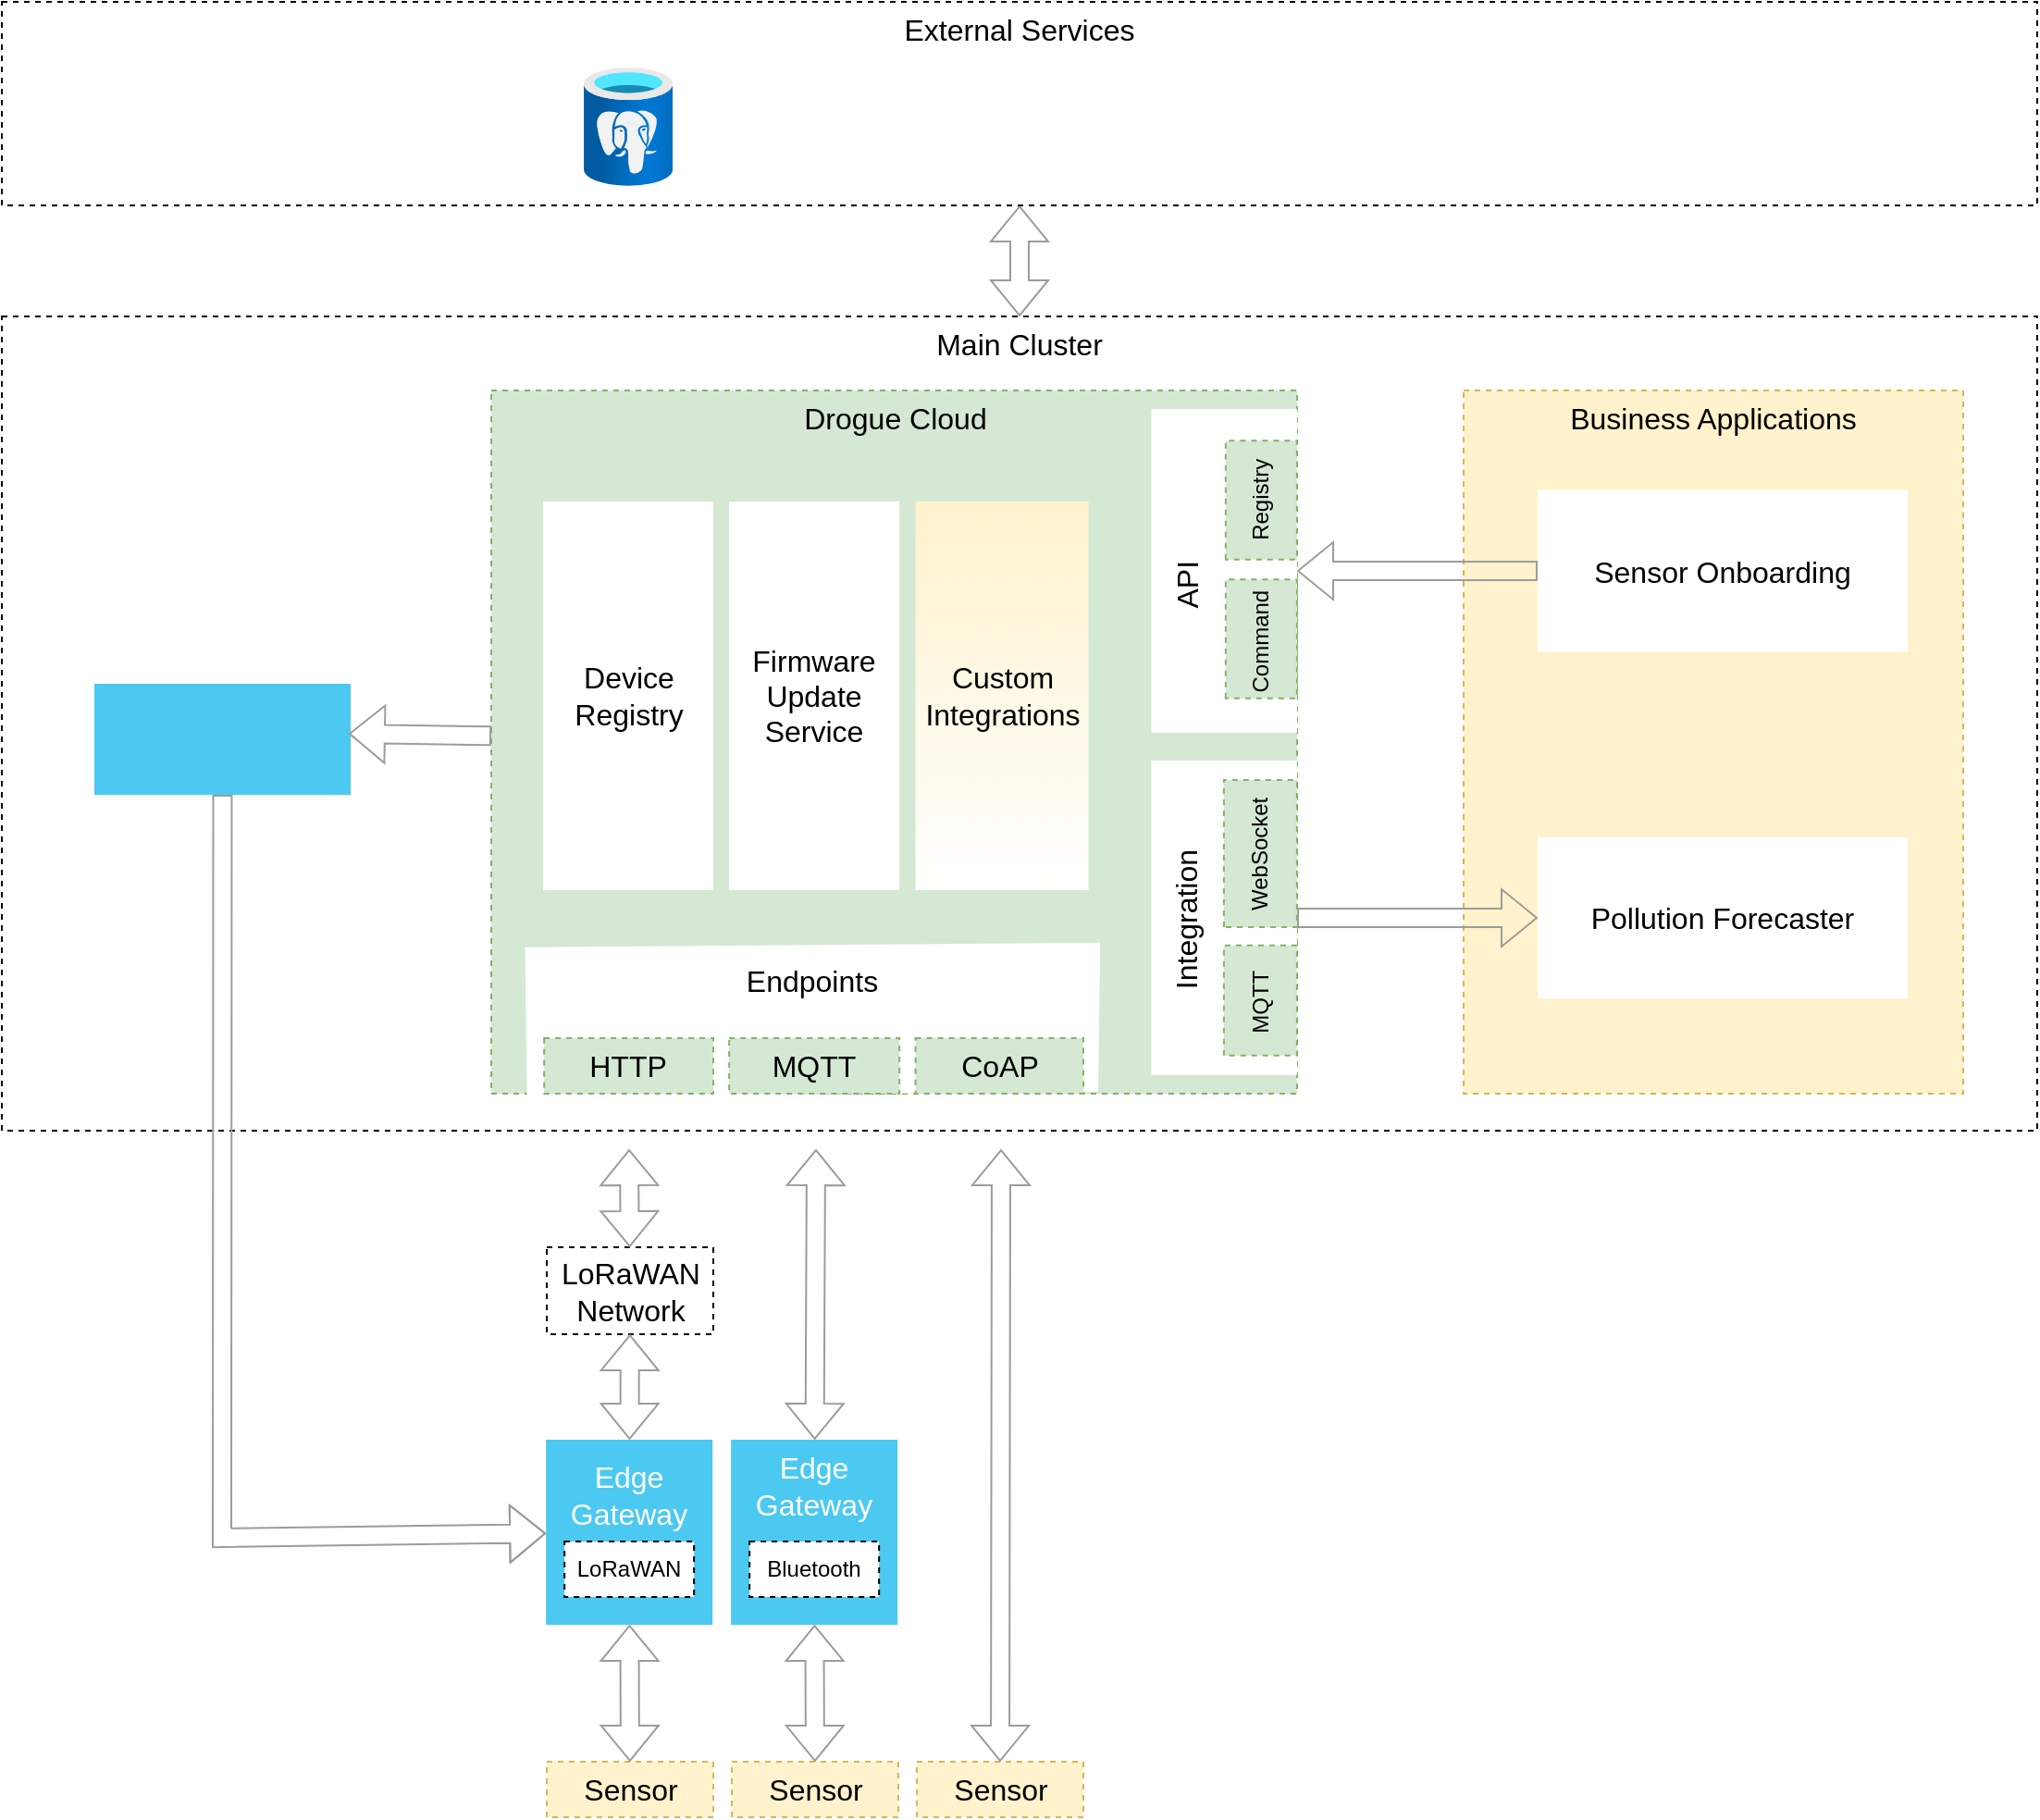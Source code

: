 <mxfile version="19.0.3" type="device"><diagram id="zLCrLmL0G2oJllgfM6gm" name="Page-1"><mxGraphModel dx="2946" dy="1761" grid="1" gridSize="10" guides="1" tooltips="1" connect="1" arrows="1" fold="1" page="1" pageScale="1" pageWidth="1169" pageHeight="827" math="0" shadow="0"><root><mxCell id="0"/><mxCell id="1" parent="0"/><mxCell id="Rjf6nTPsjC8l5y6n1XhY-1" value="" style="rounded=0;whiteSpace=wrap;html=1;dashed=1;fontSize=16;sketch=0;" parent="1" vertex="1"><mxGeometry y="170" width="1100" height="440" as="geometry"/></mxCell><mxCell id="EuZVwitDiOrm9Fp8CSOZ-58" value="" style="rounded=0;whiteSpace=wrap;html=1;dashed=1;fontSize=16;fillColor=#fff2cc;strokeColor=#d6b656;sketch=0;" parent="1" vertex="1"><mxGeometry x="790" y="210" width="270" height="380" as="geometry"/></mxCell><mxCell id="Rjf6nTPsjC8l5y6n1XhY-5" value="" style="rounded=0;whiteSpace=wrap;html=1;dashed=1;fontSize=16;fillColor=#d5e8d4;strokeColor=#82b366;sketch=0;shadow=0;glass=0;" parent="1" vertex="1"><mxGeometry x="264.5" y="210" width="435.5" height="380" as="geometry"/></mxCell><mxCell id="Rjf6nTPsjC8l5y6n1XhY-58" value="" style="shape=flexArrow;endArrow=classic;startArrow=classic;html=1;rounded=0;strokeWidth=1;fontSize=16;sketch=0;strokeColor=#9C9C9C;" parent="1" source="Rjf6nTPsjC8l5y6n1XhY-1" target="Rjf6nTPsjC8l5y6n1XhY-44" edge="1"><mxGeometry width="100" height="100" relative="1" as="geometry"><mxPoint x="370" y="200" as="sourcePoint"/><mxPoint x="370" y="130" as="targetPoint"/></mxGeometry></mxCell><mxCell id="Rjf6nTPsjC8l5y6n1XhY-65" value="" style="rounded=0;whiteSpace=wrap;html=1;dashed=1;fillColor=#4cc9f0;strokeColor=none;fontSize=16;" parent="1" vertex="1"><mxGeometry x="394.08" y="777" width="90" height="100" as="geometry"/></mxCell><mxCell id="Rjf6nTPsjC8l5y6n1XhY-66" value="Edge Gateway" style="text;html=1;strokeColor=none;fillColor=none;align=center;verticalAlign=middle;whiteSpace=wrap;rounded=0;dashed=1;fontColor=#FFFFFF;fontSize=16;" parent="1" vertex="1"><mxGeometry x="394.08" y="777" width="90" height="50" as="geometry"/></mxCell><mxCell id="Rjf6nTPsjC8l5y6n1XhY-67" value="Bluetooth" style="rounded=0;whiteSpace=wrap;html=1;dashed=1;fontSize=12;" parent="1" vertex="1"><mxGeometry x="404.08" y="832" width="70" height="30" as="geometry"/></mxCell><mxCell id="Rjf6nTPsjC8l5y6n1XhY-68" value="" style="rounded=0;whiteSpace=wrap;html=1;dashed=1;fillColor=#4cc9f0;strokeColor=none;fontSize=16;" parent="1" vertex="1"><mxGeometry x="294.08" y="777" width="90" height="100" as="geometry"/></mxCell><mxCell id="Rjf6nTPsjC8l5y6n1XhY-69" value="Edge Gateway" style="text;html=1;strokeColor=none;fillColor=none;align=center;verticalAlign=middle;whiteSpace=wrap;rounded=0;dashed=1;fontColor=#FFFFFF;fontSize=16;" parent="1" vertex="1"><mxGeometry x="294.08" y="787" width="90" height="40" as="geometry"/></mxCell><mxCell id="Rjf6nTPsjC8l5y6n1XhY-70" value="LoRaWAN" style="rounded=0;whiteSpace=wrap;html=1;dashed=1;fontSize=12;" parent="1" vertex="1"><mxGeometry x="304.08" y="832" width="70" height="30" as="geometry"/></mxCell><mxCell id="Rjf6nTPsjC8l5y6n1XhY-71" value="LoRaWAN Network" style="rounded=0;whiteSpace=wrap;html=1;dashed=1;fontSize=16;" parent="1" vertex="1"><mxGeometry x="294.5" y="673" width="90" height="47" as="geometry"/></mxCell><mxCell id="Rjf6nTPsjC8l5y6n1XhY-78" value="Sensor" style="rounded=0;whiteSpace=wrap;html=1;dashed=1;fillColor=#fff2cc;strokeColor=#d6b656;fontSize=16;" parent="1" vertex="1"><mxGeometry x="494.5" y="951" width="90" height="30" as="geometry"/></mxCell><mxCell id="Rjf6nTPsjC8l5y6n1XhY-82" value="Sensor" style="rounded=0;whiteSpace=wrap;html=1;dashed=1;fillColor=#fff2cc;strokeColor=#d6b656;fontSize=16;" parent="1" vertex="1"><mxGeometry x="394.5" y="951" width="90" height="30" as="geometry"/></mxCell><mxCell id="Rjf6nTPsjC8l5y6n1XhY-83" value="Sensor" style="rounded=0;whiteSpace=wrap;html=1;dashed=1;fillColor=#fff2cc;strokeColor=#d6b656;fontSize=16;" parent="1" vertex="1"><mxGeometry x="294.5" y="951" width="90" height="30" as="geometry"/></mxCell><mxCell id="Rjf6nTPsjC8l5y6n1XhY-18" value="" style="rounded=0;whiteSpace=wrap;html=1;dashed=1;fontSize=16;strokeColor=none;sketch=1;" parent="1" vertex="1"><mxGeometry x="282.5" y="510" width="310" height="80" as="geometry"/></mxCell><mxCell id="Rjf6nTPsjC8l5y6n1XhY-44" value="" style="rounded=0;whiteSpace=wrap;html=1;dashed=1;fontSize=16;" parent="1" vertex="1"><mxGeometry x="-3.553e-14" width="1100" height="110" as="geometry"/></mxCell><mxCell id="Rjf6nTPsjC8l5y6n1XhY-2" value="Main Cluster" style="text;html=1;strokeColor=none;fillColor=none;align=center;verticalAlign=middle;whiteSpace=wrap;rounded=0;fontSize=16;" parent="1" vertex="1"><mxGeometry y="170" width="1100" height="30" as="geometry"/></mxCell><mxCell id="Rjf6nTPsjC8l5y6n1XhY-4" value="" style="shape=image;imageAspect=0;aspect=fixed;verticalLabelPosition=bottom;verticalAlign=top;dashed=1;image=https://upload.wikimedia.org/wikipedia/commons/thumb/3/39/Kubernetes_logo_without_workmark.svg/1200px-Kubernetes_logo_without_workmark.svg.png;fontSize=16;" parent="1" vertex="1"><mxGeometry x="10" y="180" width="72.08" height="70" as="geometry"/></mxCell><mxCell id="Rjf6nTPsjC8l5y6n1XhY-11" value="HTTP" style="rounded=0;whiteSpace=wrap;html=1;dashed=1;fillColor=#d5e8d4;strokeColor=#82b366;fontSize=16;" parent="1" vertex="1"><mxGeometry x="293.08" y="560" width="91.42" height="30" as="geometry"/></mxCell><mxCell id="Rjf6nTPsjC8l5y6n1XhY-14" value="&lt;span style=&quot;font-size: 16px;&quot;&gt;MQTT&lt;/span&gt;" style="rounded=0;whiteSpace=wrap;html=1;dashed=1;fillColor=#d5e8d4;strokeColor=#82b366;fontSize=16;" parent="1" vertex="1"><mxGeometry x="393.08" y="560" width="92" height="30" as="geometry"/></mxCell><mxCell id="Rjf6nTPsjC8l5y6n1XhY-19" value="Endpoints" style="text;html=1;strokeColor=none;fillColor=none;align=center;verticalAlign=middle;whiteSpace=wrap;rounded=0;fontSize=16;" parent="1" vertex="1"><mxGeometry x="282.5" y="518.64" width="310" height="20" as="geometry"/></mxCell><mxCell id="Rjf6nTPsjC8l5y6n1XhY-45" value="External Services" style="text;html=1;strokeColor=none;fillColor=none;align=center;verticalAlign=middle;whiteSpace=wrap;rounded=0;fontSize=16;" parent="1" vertex="1"><mxGeometry width="1100" height="30" as="geometry"/></mxCell><mxCell id="Rjf6nTPsjC8l5y6n1XhY-57" value="Drogue Cloud" style="text;html=1;strokeColor=none;fillColor=none;align=center;verticalAlign=middle;whiteSpace=wrap;rounded=0;dashed=1;fontSize=16;" parent="1" vertex="1"><mxGeometry x="265.29" y="210" width="435.5" height="30" as="geometry"/></mxCell><mxCell id="Rjf6nTPsjC8l5y6n1XhY-10" value="Device Registry" style="rounded=0;whiteSpace=wrap;html=1;dashed=1;fillColor=default;strokeColor=none;fontSize=16;" parent="1" vertex="1"><mxGeometry x="292.5" y="270" width="92" height="210" as="geometry"/></mxCell><mxCell id="Rjf6nTPsjC8l5y6n1XhY-63" value="CoAP" style="rounded=0;whiteSpace=wrap;html=1;dashed=1;fillColor=#d5e8d4;strokeColor=#82b366;fontSize=16;sketch=0;" parent="1" vertex="1"><mxGeometry x="493.79" y="560" width="90.71" height="30" as="geometry"/></mxCell><mxCell id="EuZVwitDiOrm9Fp8CSOZ-9" value="" style="rounded=0;whiteSpace=wrap;html=1;dashed=1;fontSize=16;strokeColor=none;gradientColor=none;fillColor=default;" parent="1" vertex="1"><mxGeometry x="621.21" y="410" width="78.79" height="170" as="geometry"/></mxCell><mxCell id="EuZVwitDiOrm9Fp8CSOZ-10" value="MQTT" style="rounded=0;whiteSpace=wrap;html=1;dashed=1;fillColor=#d5e8d4;strokeColor=#82b366;rotation=-90;fontSize=12;" parent="1" vertex="1"><mxGeometry x="650.45" y="519.92" width="59.47" height="39.49" as="geometry"/></mxCell><mxCell id="EuZVwitDiOrm9Fp8CSOZ-12" value="Integration" style="text;html=1;strokeColor=none;fillColor=none;align=center;verticalAlign=middle;whiteSpace=wrap;rounded=0;rotation=-90;fontSize=16;" parent="1" vertex="1"><mxGeometry x="555.36" y="485.4" width="170.04" height="20" as="geometry"/></mxCell><mxCell id="EuZVwitDiOrm9Fp8CSOZ-13" value="" style="rounded=0;whiteSpace=wrap;html=1;dashed=1;fontSize=16;strokeColor=none;" parent="1" vertex="1"><mxGeometry x="621.21" y="220" width="78.79" height="175" as="geometry"/></mxCell><mxCell id="EuZVwitDiOrm9Fp8CSOZ-15" value="Command&amp;nbsp;" style="rounded=0;whiteSpace=wrap;html=1;dashed=1;fillColor=#d5e8d4;strokeColor=#82b366;rotation=-90;fontSize=12;" parent="1" vertex="1"><mxGeometry x="648.55" y="325" width="64.24" height="38.5" as="geometry"/></mxCell><mxCell id="EuZVwitDiOrm9Fp8CSOZ-22" value="API" style="text;html=1;strokeColor=none;fillColor=none;align=center;verticalAlign=middle;whiteSpace=wrap;rounded=0;rotation=-90;fontSize=16;" parent="1" vertex="1"><mxGeometry x="562.66" y="305" width="155.42" height="20" as="geometry"/></mxCell><mxCell id="EuZVwitDiOrm9Fp8CSOZ-24" value="Custom Integrations" style="rounded=0;whiteSpace=wrap;html=1;dashed=1;fillColor=#fff2cc;strokeColor=none;fontSize=16;gradientColor=#ffffff;" parent="1" vertex="1"><mxGeometry x="493.79" y="270" width="93.5" height="210" as="geometry"/></mxCell><mxCell id="EuZVwitDiOrm9Fp8CSOZ-37" value="" style="group;fontSize=16;" parent="1" vertex="1" connectable="0"><mxGeometry x="50" y="368.5" width="138.5" height="60" as="geometry"/></mxCell><mxCell id="EuZVwitDiOrm9Fp8CSOZ-33" value="" style="shape=image;imageAspect=0;aspect=fixed;verticalLabelPosition=bottom;verticalAlign=top;image=https://project-flotta.io/assets/images/flotta-logo.png;fontColor=default;fontSize=16;" parent="EuZVwitDiOrm9Fp8CSOZ-37" vertex="1"><mxGeometry x="24.38" y="6.0" as="geometry"/></mxCell><mxCell id="EuZVwitDiOrm9Fp8CSOZ-35" value="" style="rounded=0;whiteSpace=wrap;html=1;fillColor=#4cc9f0;fontColor=default;strokeColor=none;fontSize=16;" parent="EuZVwitDiOrm9Fp8CSOZ-37" vertex="1"><mxGeometry width="138.5" height="60" as="geometry"/></mxCell><mxCell id="EuZVwitDiOrm9Fp8CSOZ-36" value="" style="shape=image;imageAspect=0;aspect=fixed;verticalLabelPosition=bottom;verticalAlign=top;image=https://project-flotta.io/assets/images/flotta-logo.png;fontColor=default;fontSize=16;" parent="EuZVwitDiOrm9Fp8CSOZ-37" vertex="1"><mxGeometry x="1.037" width="136.425" height="51.873" as="geometry"/></mxCell><mxCell id="EuZVwitDiOrm9Fp8CSOZ-38" value="" style="shape=image;imageAspect=0;aspect=fixed;verticalLabelPosition=bottom;verticalAlign=top;fontColor=#FFFFFF;fillColor=#4cc9f0;image=https://www.drogue.io/rodney.svg;fontSize=16;" parent="1" vertex="1"><mxGeometry x="270" y="220" width="40" height="40" as="geometry"/></mxCell><mxCell id="EuZVwitDiOrm9Fp8CSOZ-49" value="Pollution Forecaster" style="rounded=0;whiteSpace=wrap;html=1;dashed=1;fillColor=default;strokeColor=none;fontSize=16;" parent="1" vertex="1"><mxGeometry x="830" y="451.36" width="200" height="87.28" as="geometry"/></mxCell><mxCell id="EuZVwitDiOrm9Fp8CSOZ-54" value="Sensor Onboarding" style="rounded=0;whiteSpace=wrap;html=1;dashed=1;fillColor=default;strokeColor=none;fontSize=16;" parent="1" vertex="1"><mxGeometry x="830" y="263.75" width="200" height="87.5" as="geometry"/></mxCell><mxCell id="EuZVwitDiOrm9Fp8CSOZ-56" value="" style="shape=flexArrow;endArrow=none;startArrow=classic;html=1;rounded=0;strokeWidth=1;endFill=0;fontSize=16;strokeColor=#9C9C9C;" parent="1" source="EuZVwitDiOrm9Fp8CSOZ-13" target="EuZVwitDiOrm9Fp8CSOZ-54" edge="1"><mxGeometry width="100" height="100" relative="1" as="geometry"><mxPoint x="910" y="560" as="sourcePoint"/><mxPoint x="696.623" y="560" as="targetPoint"/></mxGeometry></mxCell><mxCell id="EuZVwitDiOrm9Fp8CSOZ-59" value="Business Applications" style="text;html=1;strokeColor=none;fillColor=none;align=center;verticalAlign=middle;whiteSpace=wrap;rounded=0;dashed=1;fontSize=16;" parent="1" vertex="1"><mxGeometry x="790" y="210" width="270" height="30" as="geometry"/></mxCell><mxCell id="EuZVwitDiOrm9Fp8CSOZ-61" value="" style="shape=flexArrow;endArrow=none;startArrow=classic;html=1;rounded=0;strokeWidth=1;endFill=0;fontSize=16;strokeColor=#9C9C9C;" parent="1" source="EuZVwitDiOrm9Fp8CSOZ-49" target="EuZVwitDiOrm9Fp8CSOZ-9" edge="1"><mxGeometry width="100" height="100" relative="1" as="geometry"><mxPoint x="830" y="545.128" as="sourcePoint"/><mxPoint x="696.62" y="495.517" as="targetPoint"/></mxGeometry></mxCell><mxCell id="8-_eiVb7XhVVwEaq4Ga6-4" value="" style="shape=flexArrow;endArrow=classic;startArrow=classic;html=1;rounded=0;strokeWidth=1;fontSize=16;shadow=0;sketch=0;strokeColor=#9C9C9C;" parent="1" source="Rjf6nTPsjC8l5y6n1XhY-78" edge="1"><mxGeometry width="100" height="100" relative="1" as="geometry"><mxPoint x="540" y="901" as="sourcePoint"/><mxPoint x="540" y="620" as="targetPoint"/></mxGeometry></mxCell><mxCell id="8-_eiVb7XhVVwEaq4Ga6-5" value="" style="shape=flexArrow;endArrow=classic;startArrow=classic;html=1;rounded=0;strokeWidth=1;fontSize=16;strokeColor=#9C9C9C;" parent="1" source="Rjf6nTPsjC8l5y6n1XhY-65" edge="1"><mxGeometry width="100" height="100" relative="1" as="geometry"><mxPoint x="439" y="761" as="sourcePoint"/><mxPoint x="440" y="620" as="targetPoint"/></mxGeometry></mxCell><mxCell id="8-_eiVb7XhVVwEaq4Ga6-6" value="" style="shape=flexArrow;endArrow=classic;startArrow=classic;html=1;rounded=0;strokeWidth=1;fontSize=16;strokeColor=#9C9C9C;" parent="1" source="Rjf6nTPsjC8l5y6n1XhY-82" target="Rjf6nTPsjC8l5y6n1XhY-65" edge="1"><mxGeometry width="100" height="100" relative="1" as="geometry"><mxPoint x="438.96" y="981" as="sourcePoint"/><mxPoint x="438.58" y="881" as="targetPoint"/></mxGeometry></mxCell><mxCell id="8-_eiVb7XhVVwEaq4Ga6-7" value="" style="shape=flexArrow;endArrow=classic;startArrow=classic;html=1;rounded=0;strokeWidth=1;fontSize=16;strokeColor=#9C9C9C;" parent="1" source="Rjf6nTPsjC8l5y6n1XhY-83" target="Rjf6nTPsjC8l5y6n1XhY-68" edge="1"><mxGeometry width="100" height="100" relative="1" as="geometry"><mxPoint x="340" y="941" as="sourcePoint"/><mxPoint x="338.0" y="881" as="targetPoint"/></mxGeometry></mxCell><mxCell id="8-_eiVb7XhVVwEaq4Ga6-10" value="" style="shape=flexArrow;endArrow=classic;startArrow=classic;html=1;rounded=0;strokeWidth=1;fontSize=16;strokeColor=#9C9C9C;" parent="1" source="Rjf6nTPsjC8l5y6n1XhY-68" target="Rjf6nTPsjC8l5y6n1XhY-71" edge="1"><mxGeometry width="100" height="100" relative="1" as="geometry"><mxPoint x="449.341" y="787" as="sourcePoint"/><mxPoint x="450" y="661" as="targetPoint"/></mxGeometry></mxCell><mxCell id="8-_eiVb7XhVVwEaq4Ga6-11" value="" style="shape=flexArrow;endArrow=classic;startArrow=classic;html=1;rounded=0;strokeWidth=1;fontSize=16;strokeColor=#9C9C9C;" parent="1" source="Rjf6nTPsjC8l5y6n1XhY-71" edge="1"><mxGeometry width="100" height="100" relative="1" as="geometry"><mxPoint x="338.997" y="634" as="sourcePoint"/><mxPoint x="339" y="620" as="targetPoint"/></mxGeometry></mxCell><mxCell id="8-_eiVb7XhVVwEaq4Ga6-12" value="Firmware Update Service" style="rounded=0;whiteSpace=wrap;html=1;dashed=1;fillColor=default;strokeColor=none;fontSize=16;" parent="1" vertex="1"><mxGeometry x="393.08" y="270" width="92" height="210" as="geometry"/></mxCell><mxCell id="8-_eiVb7XhVVwEaq4Ga6-13" value="" style="shape=flexArrow;endArrow=classic;startArrow=none;html=1;rounded=0;strokeWidth=1;fontSize=16;startFill=0;strokeColor=#9C9C9C;" parent="1" source="Rjf6nTPsjC8l5y6n1XhY-5" target="EuZVwitDiOrm9Fp8CSOZ-36" edge="1"><mxGeometry width="100" height="100" relative="1" as="geometry"><mxPoint x="118.752" y="687" as="sourcePoint"/><mxPoint x="119.45" y="530" as="targetPoint"/></mxGeometry></mxCell><mxCell id="8-_eiVb7XhVVwEaq4Ga6-17" value="" style="shape=flexArrow;endArrow=classic;html=1;rounded=0;strokeWidth=1;strokeColor=#9C9C9C;" parent="1" source="EuZVwitDiOrm9Fp8CSOZ-35" target="Rjf6nTPsjC8l5y6n1XhY-68" edge="1"><mxGeometry width="50" height="50" relative="1" as="geometry"><mxPoint x="138.5" y="810" as="sourcePoint"/><mxPoint x="188.5" y="760" as="targetPoint"/><Array as="points"><mxPoint x="119" y="830"/></Array></mxGeometry></mxCell><mxCell id="8-_eiVb7XhVVwEaq4Ga6-21" value="WebSocket" style="rounded=0;whiteSpace=wrap;html=1;dashed=1;fillColor=#d5e8d4;strokeColor=#82b366;rotation=-90;fontSize=12;" parent="1" vertex="1"><mxGeometry x="640.41" y="440.51" width="79.55" height="39.49" as="geometry"/></mxCell><mxCell id="8-_eiVb7XhVVwEaq4Ga6-22" value="Registry" style="rounded=0;whiteSpace=wrap;html=1;dashed=1;fillColor=#d5e8d4;strokeColor=#82b366;rotation=-90;fontSize=12;" parent="1" vertex="1"><mxGeometry x="648.55" y="250" width="64.24" height="38.5" as="geometry"/></mxCell><mxCell id="DpWarpiRqhsa_blwryUQ-3" value="" style="group" vertex="1" connectable="0" parent="1"><mxGeometry x="314.54" y="30" width="470.92" height="75" as="geometry"/></mxCell><mxCell id="Rjf6nTPsjC8l5y6n1XhY-37" value="" style="aspect=fixed;html=1;points=[];align=center;image;fontSize=16;image=img/lib/azure2/databases/Azure_Database_PostgreSQL_Server.svg;dashed=1;" parent="DpWarpiRqhsa_blwryUQ-3" vertex="1"><mxGeometry y="5.5" width="48" height="64" as="geometry"/></mxCell><mxCell id="8-_eiVb7XhVVwEaq4Ga6-19" value="" style="shape=image;imageAspect=0;aspect=fixed;verticalLabelPosition=bottom;verticalAlign=top;sketch=1;strokeWidth=0;fillColor=default;gradientColor=#ffffff;image=https://avatars.githubusercontent.com/u/33164907?s=200&amp;v=4;" parent="DpWarpiRqhsa_blwryUQ-3" vertex="1"><mxGeometry x="395.92" width="75" height="75" as="geometry"/></mxCell><mxCell id="bmuIo6oALGxtwX6PME72-1" value="" style="shape=image;imageAspect=0;aspect=fixed;verticalLabelPosition=bottom;verticalAlign=top;dashed=1;image=https://upload.wikimedia.org/wikipedia/commons/0/05/Apache_kafka.svg;fontSize=16;" parent="DpWarpiRqhsa_blwryUQ-3" vertex="1"><mxGeometry x="202.2" y="0.995" width="44.93" height="73.01" as="geometry"/></mxCell></root></mxGraphModel></diagram></mxfile>